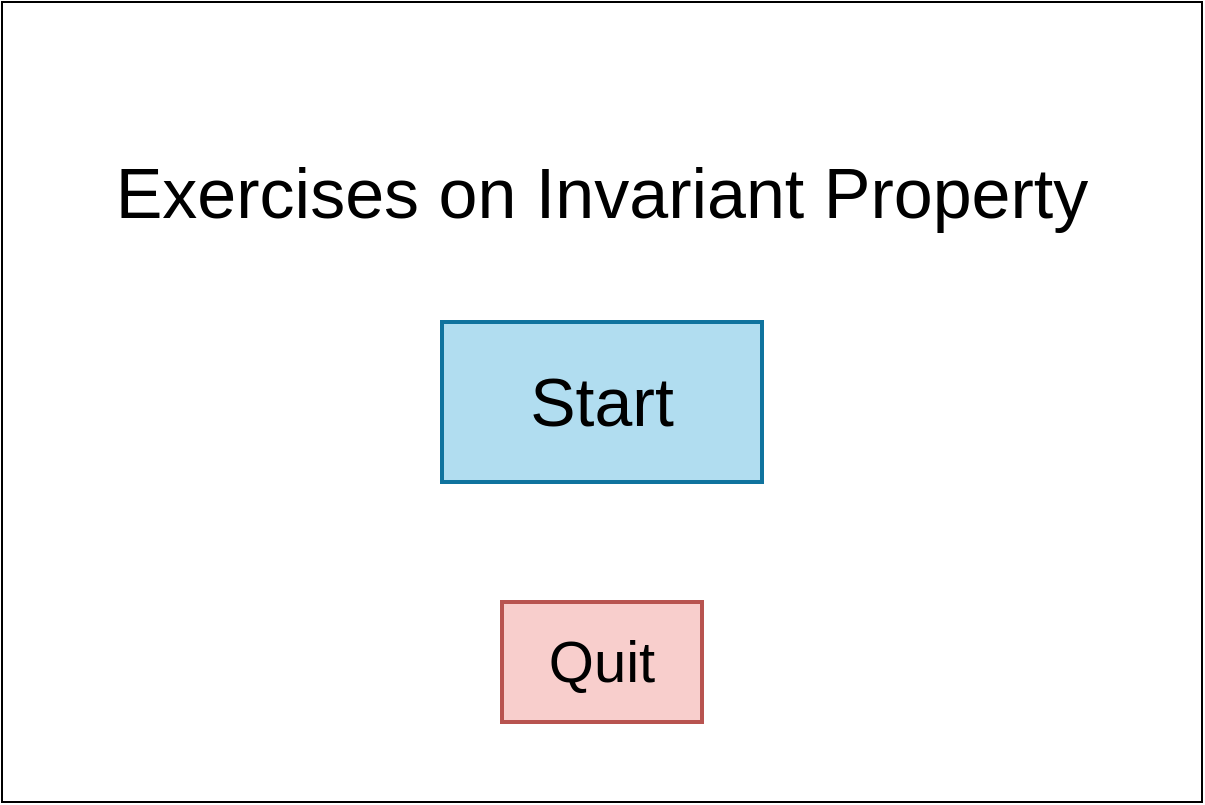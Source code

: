 <mxfile version="24.7.4" pages="6">
  <diagram name="start" id="oSkLXr1AmWdHtsrUE_9i">
    <mxGraphModel dx="1372" dy="762" grid="1" gridSize="10" guides="1" tooltips="1" connect="1" arrows="1" fold="1" page="1" pageScale="1" pageWidth="850" pageHeight="1100" math="0" shadow="0">
      <root>
        <mxCell id="0" />
        <mxCell id="1" parent="0" />
        <mxCell id="2MBfH4h3xz-HHQY-s_YV-1" value="" style="rounded=0;whiteSpace=wrap;html=1;" parent="1" vertex="1">
          <mxGeometry width="600" height="400" as="geometry" />
        </mxCell>
        <mxCell id="2MBfH4h3xz-HHQY-s_YV-2" value="&lt;div style=&quot;font-size: 29px;&quot;&gt;Quit&lt;/div&gt;" style="rounded=1;whiteSpace=wrap;html=1;fillColor=#f8cecc;strokeColor=#b85450;fontSize=29;verticalAlign=middle;strokeWidth=2;arcSize=0;" parent="1" vertex="1">
          <mxGeometry x="250" y="300" width="100" height="60" as="geometry" />
        </mxCell>
        <mxCell id="2MBfH4h3xz-HHQY-s_YV-3" value="Start" style="rounded=1;whiteSpace=wrap;html=1;fontSize=34;strokeWidth=2;fillColor=#b1ddf0;strokeColor=#10739e;arcSize=0;" parent="1" vertex="1">
          <mxGeometry x="220" y="160" width="160" height="80" as="geometry" />
        </mxCell>
        <mxCell id="2MBfH4h3xz-HHQY-s_YV-5" value="Exercises on Invariant Property" style="text;html=1;align=center;verticalAlign=middle;whiteSpace=wrap;rounded=0;fontSize=35;fontColor=#000000;" parent="1" vertex="1">
          <mxGeometry y="50" width="600" height="90" as="geometry" />
        </mxCell>
      </root>
    </mxGraphModel>
  </diagram>
  <diagram id="wE-ns2AeJiAr1uHmQ0GD" name="enter_number">
    <mxGraphModel dx="1372" dy="762" grid="1" gridSize="10" guides="1" tooltips="1" connect="1" arrows="1" fold="1" page="1" pageScale="1" pageWidth="850" pageHeight="1100" math="0" shadow="0">
      <root>
        <mxCell id="0" />
        <mxCell id="1" parent="0" />
        <mxCell id="tq4Eig1rdXiKz89BvJAi-1" value="" style="rounded=0;whiteSpace=wrap;html=1;" vertex="1" parent="1">
          <mxGeometry width="600" height="400" as="geometry" />
        </mxCell>
        <mxCell id="tq4Eig1rdXiKz89BvJAi-2" value="1" style="text;html=1;align=center;verticalAlign=middle;whiteSpace=wrap;rounded=0;fontSize=46;fontColor=#000000;" vertex="1" parent="1">
          <mxGeometry x="120" y="120" width="120" height="50" as="geometry" />
        </mxCell>
        <mxCell id="tq4Eig1rdXiKz89BvJAi-3" value="" style="endArrow=none;html=1;rounded=0;exitX=0.433;exitY=0.625;exitDx=0;exitDy=0;exitPerimeter=0;fontColor=#FFFFFF;strokeColor=#000000;strokeWidth=2;" edge="1" parent="1">
          <mxGeometry width="50" height="50" relative="1" as="geometry">
            <mxPoint x="130" y="175" as="sourcePoint" />
            <mxPoint x="230" y="175" as="targetPoint" />
          </mxGeometry>
        </mxCell>
        <mxCell id="tq4Eig1rdXiKz89BvJAi-4" value="10" style="text;html=1;align=center;verticalAlign=middle;whiteSpace=wrap;rounded=0;fontSize=46;fontColor=#000000;" vertex="1" parent="1">
          <mxGeometry x="360" y="110" width="120" height="70" as="geometry" />
        </mxCell>
        <mxCell id="tq4Eig1rdXiKz89BvJAi-5" value="" style="endArrow=none;html=1;rounded=0;exitX=0.433;exitY=0.625;exitDx=0;exitDy=0;exitPerimeter=0;strokeColor=#000000;strokeWidth=2;" edge="1" parent="1">
          <mxGeometry width="50" height="50" relative="1" as="geometry">
            <mxPoint x="370" y="175" as="sourcePoint" />
            <mxPoint x="470" y="175" as="targetPoint" />
          </mxGeometry>
        </mxCell>
        <mxCell id="tq4Eig1rdXiKz89BvJAi-6" value="120" style="text;html=1;align=center;verticalAlign=middle;whiteSpace=wrap;rounded=0;fontSize=46;fontColor=#000000;" vertex="1" parent="1">
          <mxGeometry x="360" y="185" width="120" height="70" as="geometry" />
        </mxCell>
        <mxCell id="tq4Eig1rdXiKz89BvJAi-7" value="=" style="text;html=1;align=center;verticalAlign=middle;whiteSpace=wrap;rounded=0;fontSize=46;fontColor=#000000;" vertex="1" parent="1">
          <mxGeometry x="260" y="140" width="80" height="70" as="geometry" />
        </mxCell>
        <mxCell id="tq4Eig1rdXiKz89BvJAi-9" value="Check" style="rounded=1;whiteSpace=wrap;html=1;fillColor=#bac8d3;strokeColor=#23445d;fontSize=28;strokeWidth=2;fontColor=#808080;arcSize=0;" vertex="1" parent="1">
          <mxGeometry x="450" y="310" width="100" height="60" as="geometry" />
        </mxCell>
        <mxCell id="tq4Eig1rdXiKz89BvJAi-10" value="" style="rounded=1;whiteSpace=wrap;html=1;" vertex="1" parent="1">
          <mxGeometry x="120" y="185" width="120" height="60" as="geometry" />
        </mxCell>
      </root>
    </mxGraphModel>
  </diagram>
  <diagram id="UVfsBHBz6AzPxC4VY9l7" name="exercises">
    <mxGraphModel dx="1372" dy="762" grid="1" gridSize="10" guides="1" tooltips="1" connect="1" arrows="1" fold="1" page="1" pageScale="1" pageWidth="850" pageHeight="1100" math="0" shadow="0">
      <root>
        <mxCell id="0" />
        <mxCell id="1" parent="0" />
        <mxCell id="hSQJNPi_oTnqfA472p6H-1" value="" style="rounded=0;whiteSpace=wrap;html=1;" parent="1" vertex="1">
          <mxGeometry width="600" height="400" as="geometry" />
        </mxCell>
        <mxCell id="YHytKdLpJ1g32xqjqNuk-2" value="1" style="text;html=1;align=center;verticalAlign=middle;whiteSpace=wrap;rounded=0;fontSize=46;fontColor=#000000;" parent="1" vertex="1">
          <mxGeometry x="120" y="120" width="120" height="50" as="geometry" />
        </mxCell>
        <mxCell id="YHytKdLpJ1g32xqjqNuk-3" value="" style="endArrow=none;html=1;rounded=0;exitX=0.433;exitY=0.625;exitDx=0;exitDy=0;exitPerimeter=0;fontColor=#FFFFFF;strokeColor=#000000;strokeWidth=2;" parent="1" edge="1">
          <mxGeometry width="50" height="50" relative="1" as="geometry">
            <mxPoint x="130" y="175" as="sourcePoint" />
            <mxPoint x="230" y="175" as="targetPoint" />
          </mxGeometry>
        </mxCell>
        <mxCell id="YHytKdLpJ1g32xqjqNuk-6" value="10" style="text;html=1;align=center;verticalAlign=middle;whiteSpace=wrap;rounded=0;fontSize=46;fontColor=#000000;" parent="1" vertex="1">
          <mxGeometry x="360" y="110" width="120" height="70" as="geometry" />
        </mxCell>
        <mxCell id="YHytKdLpJ1g32xqjqNuk-7" value="" style="endArrow=none;html=1;rounded=0;exitX=0.433;exitY=0.625;exitDx=0;exitDy=0;exitPerimeter=0;strokeColor=#000000;strokeWidth=2;" parent="1" edge="1">
          <mxGeometry width="50" height="50" relative="1" as="geometry">
            <mxPoint x="370" y="175" as="sourcePoint" />
            <mxPoint x="470" y="175" as="targetPoint" />
          </mxGeometry>
        </mxCell>
        <mxCell id="YHytKdLpJ1g32xqjqNuk-8" value="120" style="text;html=1;align=center;verticalAlign=middle;whiteSpace=wrap;rounded=0;fontSize=46;fontColor=#000000;" parent="1" vertex="1">
          <mxGeometry x="360" y="185" width="120" height="70" as="geometry" />
        </mxCell>
        <mxCell id="YHytKdLpJ1g32xqjqNuk-9" value="=" style="text;html=1;align=center;verticalAlign=middle;whiteSpace=wrap;rounded=0;fontSize=46;fontColor=#000000;" parent="1" vertex="1">
          <mxGeometry x="260" y="140" width="80" height="70" as="geometry" />
        </mxCell>
        <mxCell id="Th63WDWPGpsM_0jrTWK5-1" value="Check" style="rounded=1;whiteSpace=wrap;html=1;fillColor=#b1ddf0;strokeColor=#10739e;fontSize=28;strokeWidth=2;arcSize=0;" parent="1" vertex="1">
          <mxGeometry x="450" y="310" width="100" height="60" as="geometry" />
        </mxCell>
        <mxCell id="tqW_hyrVieIe7s4l-vTO-1" value="&lt;div style=&quot;font-size: 46px;&quot;&gt;13&lt;/div&gt;" style="rounded=1;whiteSpace=wrap;html=1;fontSize=46;verticalAlign=top;horizontal=1;align=center;" vertex="1" parent="1">
          <mxGeometry x="120" y="185" width="120" height="60" as="geometry" />
        </mxCell>
      </root>
    </mxGraphModel>
  </diagram>
  <diagram id="hXoTnoLX1Ee-NyS62FUo" name="check">
    <mxGraphModel dx="1372" dy="762" grid="1" gridSize="10" guides="1" tooltips="1" connect="1" arrows="1" fold="1" page="1" pageScale="1" pageWidth="850" pageHeight="1100" math="0" shadow="0">
      <root>
        <mxCell id="0" />
        <mxCell id="1" parent="0" />
        <mxCell id="FpKgY8dHiIArlbf2RaFp-1" value="" style="rounded=0;whiteSpace=wrap;html=1;" parent="1" vertex="1">
          <mxGeometry width="600" height="400" as="geometry" />
        </mxCell>
        <mxCell id="FpKgY8dHiIArlbf2RaFp-10" value="Finish" style="rounded=1;whiteSpace=wrap;html=1;fillColor=#BCE8BF;strokeColor=#82b366;fontSize=28;strokeWidth=2;" parent="1" vertex="1">
          <mxGeometry x="460" y="310" width="100" height="60" as="geometry" />
        </mxCell>
        <mxCell id="QwsiqTlAYOLkqtrhSrb4-2" value="Next" style="rounded=1;whiteSpace=wrap;html=1;fillColor=#b1ddf0;strokeColor=#10739e;fontSize=28;strokeWidth=2;arcSize=0;" parent="1" vertex="1">
          <mxGeometry x="460" y="310" width="100" height="60" as="geometry" />
        </mxCell>
        <mxCell id="yguJNsZDyC9hKpe4U11G-1" value="1" style="text;html=1;align=center;verticalAlign=middle;whiteSpace=wrap;rounded=0;fontSize=46;fontColor=#000000;" parent="1" vertex="1">
          <mxGeometry x="120" y="120" width="120" height="50" as="geometry" />
        </mxCell>
        <mxCell id="yguJNsZDyC9hKpe4U11G-2" value="" style="endArrow=none;html=1;rounded=0;exitX=0.433;exitY=0.625;exitDx=0;exitDy=0;exitPerimeter=0;fontColor=#000000;strokeColor=#000000;strokeWidth=2;" parent="1" edge="1">
          <mxGeometry width="50" height="50" relative="1" as="geometry">
            <mxPoint x="130" y="175" as="sourcePoint" />
            <mxPoint x="230" y="175" as="targetPoint" />
          </mxGeometry>
        </mxCell>
        <mxCell id="yguJNsZDyC9hKpe4U11G-3" value="12" style="text;html=1;align=center;verticalAlign=middle;whiteSpace=wrap;rounded=0;fontSize=46;fontColor=#FF0000;" parent="1" vertex="1">
          <mxGeometry x="120" y="185" width="120" height="70" as="geometry" />
        </mxCell>
        <mxCell id="yguJNsZDyC9hKpe4U11G-4" value="10" style="text;html=1;align=center;verticalAlign=middle;whiteSpace=wrap;rounded=0;fontSize=46;fontColor=#000000;" parent="1" vertex="1">
          <mxGeometry x="360" y="110" width="120" height="70" as="geometry" />
        </mxCell>
        <mxCell id="yguJNsZDyC9hKpe4U11G-5" value="" style="endArrow=none;html=1;rounded=0;exitX=0.433;exitY=0.625;exitDx=0;exitDy=0;exitPerimeter=0;strokeColor=#000000;fontColor=#000000;strokeWidth=2;" parent="1" edge="1">
          <mxGeometry width="50" height="50" relative="1" as="geometry">
            <mxPoint x="370" y="175" as="sourcePoint" />
            <mxPoint x="470" y="175" as="targetPoint" />
          </mxGeometry>
        </mxCell>
        <mxCell id="yguJNsZDyC9hKpe4U11G-6" value="120" style="text;html=1;align=center;verticalAlign=middle;whiteSpace=wrap;rounded=0;fontSize=46;fontColor=#000000;" parent="1" vertex="1">
          <mxGeometry x="360" y="185" width="120" height="70" as="geometry" />
        </mxCell>
        <mxCell id="yguJNsZDyC9hKpe4U11G-7" value="=" style="text;html=1;align=center;verticalAlign=middle;whiteSpace=wrap;rounded=0;fontSize=46;fontColor=#000000;" parent="1" vertex="1">
          <mxGeometry x="260" y="140" width="80" height="70" as="geometry" />
        </mxCell>
      </root>
    </mxGraphModel>
  </diagram>
  <diagram id="pNxMVhRdXXgDOU-MYpHk" name="last_exercise">
    <mxGraphModel dx="1372" dy="762" grid="1" gridSize="10" guides="1" tooltips="1" connect="1" arrows="1" fold="1" page="1" pageScale="1" pageWidth="850" pageHeight="1100" math="0" shadow="0">
      <root>
        <mxCell id="0" />
        <mxCell id="1" parent="0" />
        <mxCell id="wVulkUYdnsfmfEa9QDHZ-1" value="" style="rounded=0;whiteSpace=wrap;html=1;" vertex="1" parent="1">
          <mxGeometry width="600" height="400" as="geometry" />
        </mxCell>
        <mxCell id="wVulkUYdnsfmfEa9QDHZ-2" value="Finish" style="rounded=1;whiteSpace=wrap;html=1;fillColor=#BCE8BF;strokeColor=#82b366;fontSize=28;strokeWidth=2;arcSize=0;" vertex="1" parent="1">
          <mxGeometry x="460" y="310" width="100" height="60" as="geometry" />
        </mxCell>
        <mxCell id="wVulkUYdnsfmfEa9QDHZ-4" value="1" style="text;html=1;align=center;verticalAlign=middle;whiteSpace=wrap;rounded=0;fontSize=46;fontColor=#000000;" vertex="1" parent="1">
          <mxGeometry x="120" y="120" width="120" height="50" as="geometry" />
        </mxCell>
        <mxCell id="wVulkUYdnsfmfEa9QDHZ-5" value="" style="endArrow=none;html=1;rounded=0;exitX=0.433;exitY=0.625;exitDx=0;exitDy=0;exitPerimeter=0;fontColor=#000000;strokeColor=#000000;strokeWidth=2;" edge="1" parent="1">
          <mxGeometry width="50" height="50" relative="1" as="geometry">
            <mxPoint x="130" y="175" as="sourcePoint" />
            <mxPoint x="230" y="175" as="targetPoint" />
          </mxGeometry>
        </mxCell>
        <mxCell id="wVulkUYdnsfmfEa9QDHZ-6" value="12" style="text;html=1;align=center;verticalAlign=middle;whiteSpace=wrap;rounded=0;fontSize=46;fontColor=#000000;" vertex="1" parent="1">
          <mxGeometry x="120" y="185" width="120" height="70" as="geometry" />
        </mxCell>
        <mxCell id="wVulkUYdnsfmfEa9QDHZ-7" value="10" style="text;html=1;align=center;verticalAlign=middle;whiteSpace=wrap;rounded=0;fontSize=46;fontColor=#000000;" vertex="1" parent="1">
          <mxGeometry x="360" y="110" width="120" height="70" as="geometry" />
        </mxCell>
        <mxCell id="wVulkUYdnsfmfEa9QDHZ-8" value="" style="endArrow=none;html=1;rounded=0;exitX=0.433;exitY=0.625;exitDx=0;exitDy=0;exitPerimeter=0;strokeColor=#000000;fontColor=#000000;strokeWidth=2;" edge="1" parent="1">
          <mxGeometry width="50" height="50" relative="1" as="geometry">
            <mxPoint x="370" y="175" as="sourcePoint" />
            <mxPoint x="470" y="175" as="targetPoint" />
          </mxGeometry>
        </mxCell>
        <mxCell id="wVulkUYdnsfmfEa9QDHZ-9" value="120" style="text;html=1;align=center;verticalAlign=middle;whiteSpace=wrap;rounded=0;fontSize=46;fontColor=#000000;" vertex="1" parent="1">
          <mxGeometry x="360" y="185" width="120" height="70" as="geometry" />
        </mxCell>
        <mxCell id="wVulkUYdnsfmfEa9QDHZ-10" value="=" style="text;html=1;align=center;verticalAlign=middle;whiteSpace=wrap;rounded=0;fontSize=46;fontColor=#000000;" vertex="1" parent="1">
          <mxGeometry x="260" y="140" width="80" height="70" as="geometry" />
        </mxCell>
      </root>
    </mxGraphModel>
  </diagram>
  <diagram id="J8-VQ7lIlVLzjuytFEWW" name="results">
    <mxGraphModel dx="1372" dy="762" grid="1" gridSize="10" guides="1" tooltips="1" connect="1" arrows="1" fold="1" page="1" pageScale="1" pageWidth="850" pageHeight="1100" math="0" shadow="0">
      <root>
        <mxCell id="0" />
        <mxCell id="1" parent="0" />
        <mxCell id="ZhQ-Z_5gOHlkEX9JbfHN-1" value="" style="rounded=0;whiteSpace=wrap;html=1;" parent="1" vertex="1">
          <mxGeometry width="600" height="400" as="geometry" />
        </mxCell>
        <mxCell id="ZhQ-Z_5gOHlkEX9JbfHN-3" value="&lt;div align=&quot;left&quot; style=&quot;font-size: 41px;&quot;&gt;Correct: 34&lt;br style=&quot;font-size: 41px;&quot;&gt;&lt;/div&gt;&lt;div align=&quot;left&quot; style=&quot;font-size: 41px;&quot;&gt;Errors: 5&lt;/div&gt;&lt;div align=&quot;left&quot; style=&quot;font-size: 41px;&quot;&gt;Accuracy: 84%&lt;br style=&quot;font-size: 41px;&quot;&gt;&lt;/div&gt;" style="text;html=1;align=center;verticalAlign=middle;whiteSpace=wrap;rounded=0;fontSize=41;fontColor=#000000;" parent="1" vertex="1">
          <mxGeometry y="40" width="600" height="180" as="geometry" />
        </mxCell>
        <mxCell id="BCpYQH0SctNdMmm4j9fJ-2" value="You should focus on the number 5 times table" style="text;html=1;align=center;verticalAlign=middle;whiteSpace=wrap;rounded=0;fontSize=21;fontColor=#000000;" parent="1" vertex="1">
          <mxGeometry y="220" width="600" height="70" as="geometry" />
        </mxCell>
        <mxCell id="OcoVDhmgrscjqGVBssFH-1" value="&lt;div style=&quot;font-size: 29px;&quot;&gt;Quit&lt;/div&gt;" style="rounded=1;whiteSpace=wrap;html=1;fillColor=#f8cecc;strokeColor=#b85450;fontSize=29;verticalAlign=middle;strokeWidth=2;arcSize=0;" parent="1" vertex="1">
          <mxGeometry x="50" y="310" width="100" height="60" as="geometry" />
        </mxCell>
        <mxCell id="eGpROsYYUIOVMKmEEkmW-1" value="Restart" style="rounded=1;whiteSpace=wrap;html=1;fillColor=#b1ddf0;strokeColor=#10739e;fontSize=28;strokeWidth=2;arcSize=0;" parent="1" vertex="1">
          <mxGeometry x="440" y="310" width="120" height="60" as="geometry" />
        </mxCell>
      </root>
    </mxGraphModel>
  </diagram>
</mxfile>
